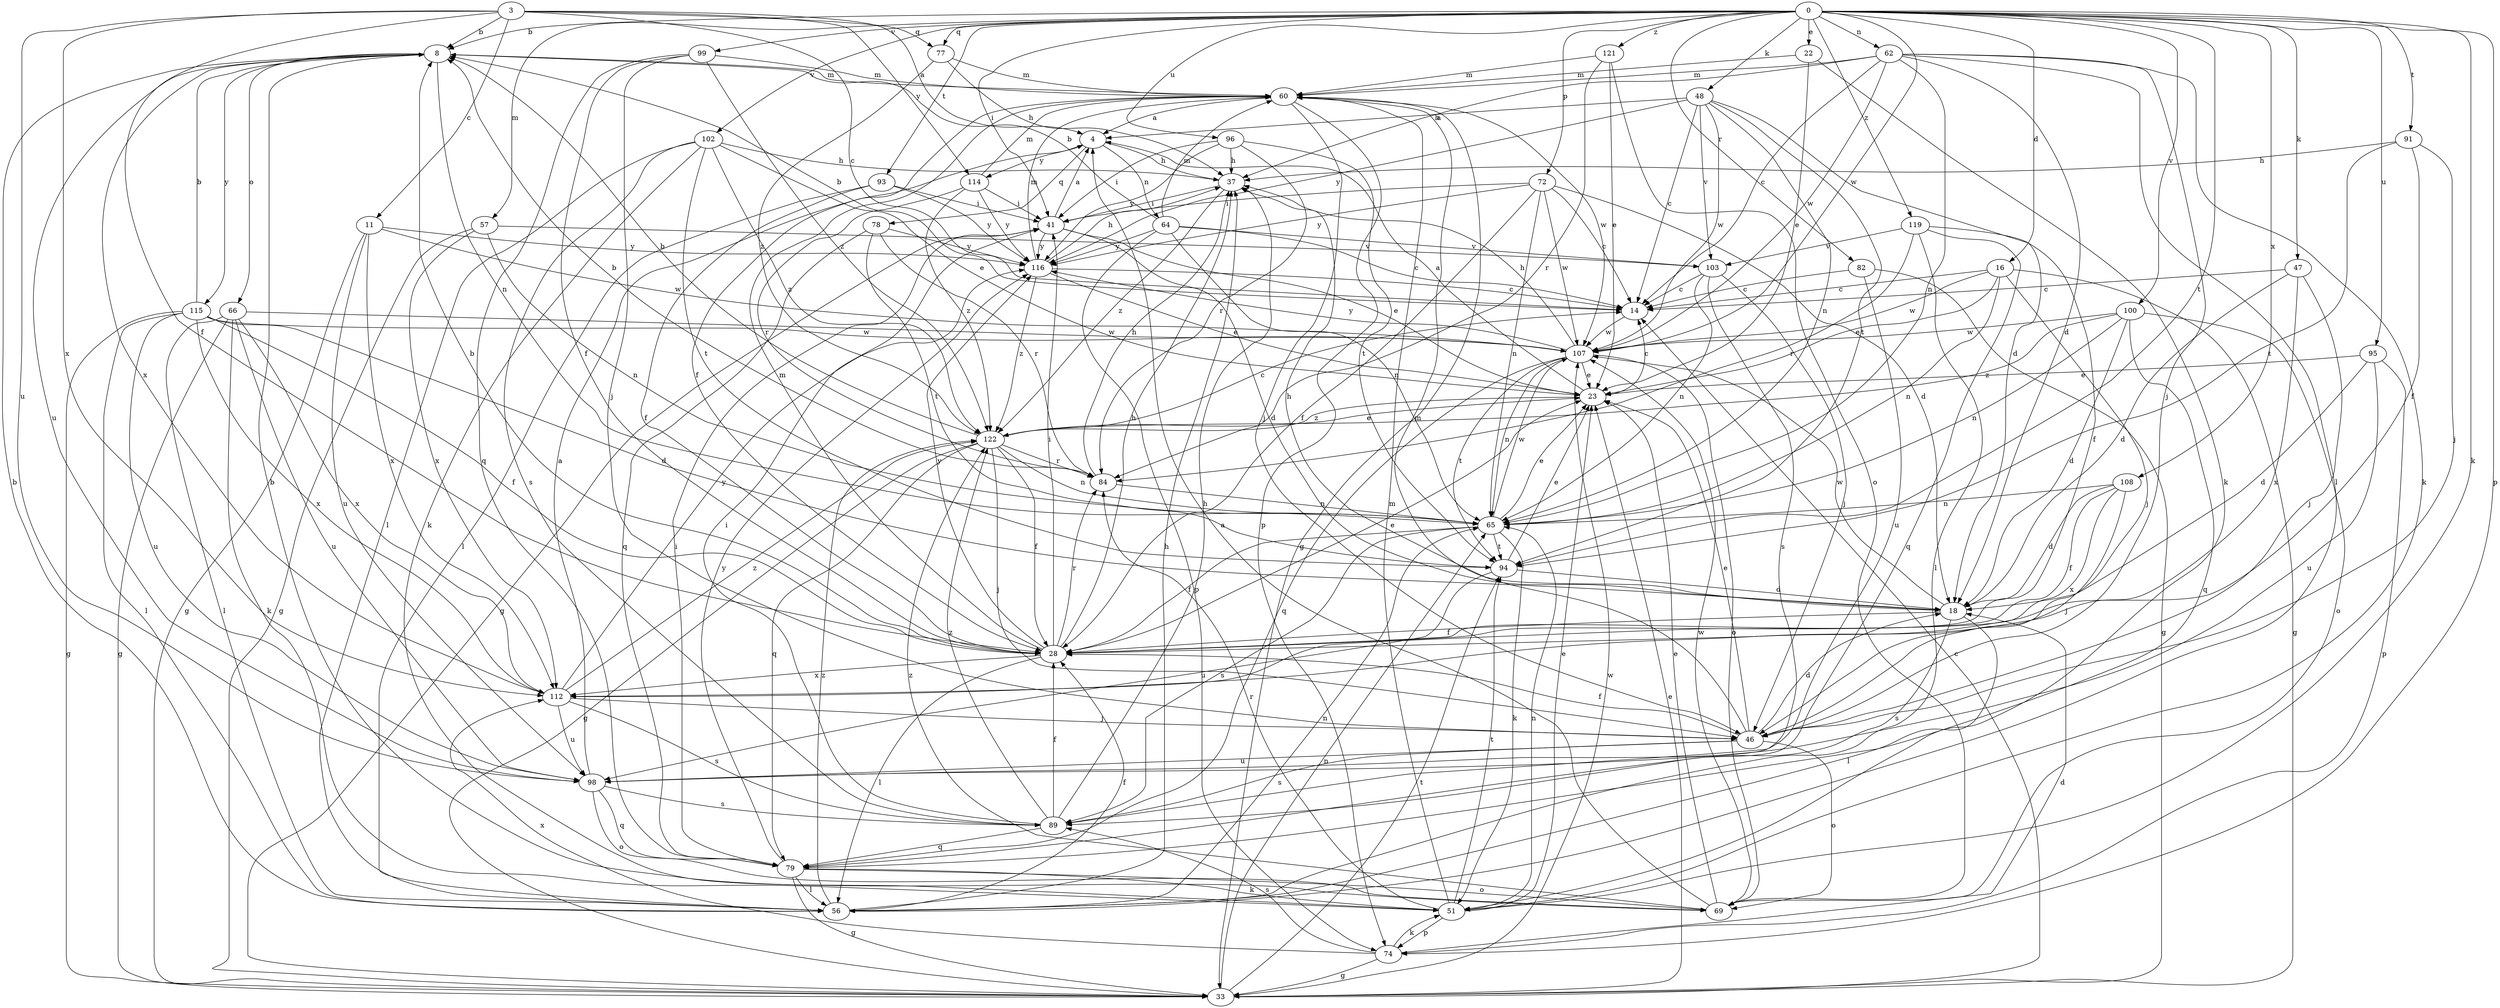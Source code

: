 strict digraph  {
0;
3;
4;
8;
11;
14;
16;
18;
22;
23;
28;
33;
37;
41;
46;
47;
48;
51;
56;
57;
60;
62;
64;
65;
66;
69;
72;
74;
77;
78;
79;
82;
84;
89;
91;
93;
94;
95;
96;
98;
99;
100;
102;
103;
107;
108;
112;
114;
115;
116;
119;
121;
122;
0 -> 8  [label=b];
0 -> 16  [label=d];
0 -> 22  [label=e];
0 -> 41  [label=i];
0 -> 47  [label=k];
0 -> 48  [label=k];
0 -> 51  [label=k];
0 -> 57  [label=m];
0 -> 62  [label=n];
0 -> 72  [label=p];
0 -> 74  [label=p];
0 -> 77  [label=q];
0 -> 82  [label=r];
0 -> 91  [label=t];
0 -> 93  [label=t];
0 -> 94  [label=t];
0 -> 95  [label=u];
0 -> 96  [label=u];
0 -> 99  [label=v];
0 -> 100  [label=v];
0 -> 102  [label=v];
0 -> 107  [label=w];
0 -> 108  [label=x];
0 -> 119  [label=z];
0 -> 121  [label=z];
3 -> 4  [label=a];
3 -> 8  [label=b];
3 -> 11  [label=c];
3 -> 14  [label=c];
3 -> 28  [label=f];
3 -> 77  [label=q];
3 -> 98  [label=u];
3 -> 112  [label=x];
3 -> 114  [label=y];
4 -> 37  [label=h];
4 -> 64  [label=n];
4 -> 78  [label=q];
4 -> 114  [label=y];
8 -> 60  [label=m];
8 -> 65  [label=n];
8 -> 66  [label=o];
8 -> 98  [label=u];
8 -> 112  [label=x];
8 -> 115  [label=y];
11 -> 33  [label=g];
11 -> 98  [label=u];
11 -> 107  [label=w];
11 -> 112  [label=x];
11 -> 116  [label=y];
14 -> 8  [label=b];
14 -> 107  [label=w];
16 -> 14  [label=c];
16 -> 23  [label=e];
16 -> 33  [label=g];
16 -> 46  [label=j];
16 -> 65  [label=n];
16 -> 107  [label=w];
18 -> 28  [label=f];
18 -> 37  [label=h];
18 -> 56  [label=l];
18 -> 89  [label=s];
18 -> 107  [label=w];
22 -> 23  [label=e];
22 -> 51  [label=k];
22 -> 60  [label=m];
23 -> 4  [label=a];
23 -> 14  [label=c];
23 -> 122  [label=z];
28 -> 8  [label=b];
28 -> 23  [label=e];
28 -> 37  [label=h];
28 -> 41  [label=i];
28 -> 56  [label=l];
28 -> 60  [label=m];
28 -> 84  [label=r];
28 -> 112  [label=x];
28 -> 116  [label=y];
33 -> 14  [label=c];
33 -> 23  [label=e];
33 -> 65  [label=n];
33 -> 94  [label=t];
33 -> 107  [label=w];
37 -> 41  [label=i];
37 -> 122  [label=z];
41 -> 4  [label=a];
41 -> 18  [label=d];
41 -> 23  [label=e];
41 -> 33  [label=g];
41 -> 116  [label=y];
46 -> 18  [label=d];
46 -> 23  [label=e];
46 -> 28  [label=f];
46 -> 60  [label=m];
46 -> 69  [label=o];
46 -> 89  [label=s];
46 -> 98  [label=u];
47 -> 14  [label=c];
47 -> 18  [label=d];
47 -> 46  [label=j];
47 -> 112  [label=x];
48 -> 4  [label=a];
48 -> 14  [label=c];
48 -> 18  [label=d];
48 -> 65  [label=n];
48 -> 94  [label=t];
48 -> 103  [label=v];
48 -> 107  [label=w];
48 -> 116  [label=y];
51 -> 23  [label=e];
51 -> 60  [label=m];
51 -> 65  [label=n];
51 -> 74  [label=p];
51 -> 84  [label=r];
51 -> 94  [label=t];
56 -> 8  [label=b];
56 -> 28  [label=f];
56 -> 37  [label=h];
56 -> 65  [label=n];
56 -> 122  [label=z];
57 -> 33  [label=g];
57 -> 65  [label=n];
57 -> 103  [label=v];
57 -> 112  [label=x];
60 -> 4  [label=a];
60 -> 28  [label=f];
60 -> 33  [label=g];
60 -> 46  [label=j];
60 -> 74  [label=p];
60 -> 107  [label=w];
62 -> 14  [label=c];
62 -> 18  [label=d];
62 -> 37  [label=h];
62 -> 46  [label=j];
62 -> 51  [label=k];
62 -> 56  [label=l];
62 -> 60  [label=m];
62 -> 65  [label=n];
62 -> 107  [label=w];
64 -> 8  [label=b];
64 -> 14  [label=c];
64 -> 60  [label=m];
64 -> 65  [label=n];
64 -> 74  [label=p];
64 -> 103  [label=v];
64 -> 116  [label=y];
65 -> 23  [label=e];
65 -> 28  [label=f];
65 -> 51  [label=k];
65 -> 89  [label=s];
65 -> 94  [label=t];
65 -> 107  [label=w];
66 -> 33  [label=g];
66 -> 51  [label=k];
66 -> 56  [label=l];
66 -> 98  [label=u];
66 -> 107  [label=w];
66 -> 112  [label=x];
69 -> 4  [label=a];
69 -> 8  [label=b];
69 -> 23  [label=e];
69 -> 107  [label=w];
69 -> 122  [label=z];
72 -> 14  [label=c];
72 -> 18  [label=d];
72 -> 28  [label=f];
72 -> 41  [label=i];
72 -> 65  [label=n];
72 -> 107  [label=w];
72 -> 116  [label=y];
74 -> 18  [label=d];
74 -> 33  [label=g];
74 -> 51  [label=k];
74 -> 89  [label=s];
74 -> 112  [label=x];
77 -> 37  [label=h];
77 -> 60  [label=m];
77 -> 122  [label=z];
78 -> 79  [label=q];
78 -> 84  [label=r];
78 -> 94  [label=t];
78 -> 116  [label=y];
79 -> 33  [label=g];
79 -> 41  [label=i];
79 -> 51  [label=k];
79 -> 56  [label=l];
79 -> 69  [label=o];
79 -> 116  [label=y];
82 -> 14  [label=c];
82 -> 33  [label=g];
82 -> 98  [label=u];
84 -> 8  [label=b];
84 -> 37  [label=h];
84 -> 65  [label=n];
89 -> 28  [label=f];
89 -> 37  [label=h];
89 -> 41  [label=i];
89 -> 79  [label=q];
89 -> 122  [label=z];
91 -> 28  [label=f];
91 -> 37  [label=h];
91 -> 46  [label=j];
91 -> 94  [label=t];
93 -> 28  [label=f];
93 -> 41  [label=i];
93 -> 56  [label=l];
93 -> 116  [label=y];
94 -> 18  [label=d];
94 -> 23  [label=e];
94 -> 98  [label=u];
95 -> 18  [label=d];
95 -> 23  [label=e];
95 -> 74  [label=p];
95 -> 98  [label=u];
96 -> 37  [label=h];
96 -> 41  [label=i];
96 -> 84  [label=r];
96 -> 94  [label=t];
96 -> 116  [label=y];
98 -> 4  [label=a];
98 -> 69  [label=o];
98 -> 79  [label=q];
98 -> 89  [label=s];
99 -> 28  [label=f];
99 -> 46  [label=j];
99 -> 60  [label=m];
99 -> 79  [label=q];
99 -> 122  [label=z];
100 -> 18  [label=d];
100 -> 65  [label=n];
100 -> 69  [label=o];
100 -> 79  [label=q];
100 -> 107  [label=w];
100 -> 122  [label=z];
102 -> 23  [label=e];
102 -> 37  [label=h];
102 -> 51  [label=k];
102 -> 56  [label=l];
102 -> 89  [label=s];
102 -> 94  [label=t];
102 -> 122  [label=z];
103 -> 14  [label=c];
103 -> 46  [label=j];
103 -> 65  [label=n];
103 -> 89  [label=s];
107 -> 23  [label=e];
107 -> 37  [label=h];
107 -> 65  [label=n];
107 -> 69  [label=o];
107 -> 79  [label=q];
107 -> 94  [label=t];
107 -> 116  [label=y];
108 -> 18  [label=d];
108 -> 28  [label=f];
108 -> 46  [label=j];
108 -> 65  [label=n];
108 -> 112  [label=x];
112 -> 46  [label=j];
112 -> 89  [label=s];
112 -> 98  [label=u];
112 -> 116  [label=y];
112 -> 122  [label=z];
114 -> 41  [label=i];
114 -> 60  [label=m];
114 -> 84  [label=r];
114 -> 116  [label=y];
114 -> 122  [label=z];
115 -> 8  [label=b];
115 -> 18  [label=d];
115 -> 28  [label=f];
115 -> 33  [label=g];
115 -> 56  [label=l];
115 -> 98  [label=u];
115 -> 107  [label=w];
115 -> 112  [label=x];
116 -> 14  [label=c];
116 -> 23  [label=e];
116 -> 37  [label=h];
116 -> 60  [label=m];
116 -> 122  [label=z];
119 -> 28  [label=f];
119 -> 56  [label=l];
119 -> 79  [label=q];
119 -> 84  [label=r];
119 -> 103  [label=v];
121 -> 23  [label=e];
121 -> 60  [label=m];
121 -> 69  [label=o];
121 -> 84  [label=r];
122 -> 8  [label=b];
122 -> 14  [label=c];
122 -> 23  [label=e];
122 -> 28  [label=f];
122 -> 33  [label=g];
122 -> 46  [label=j];
122 -> 65  [label=n];
122 -> 79  [label=q];
122 -> 84  [label=r];
}
